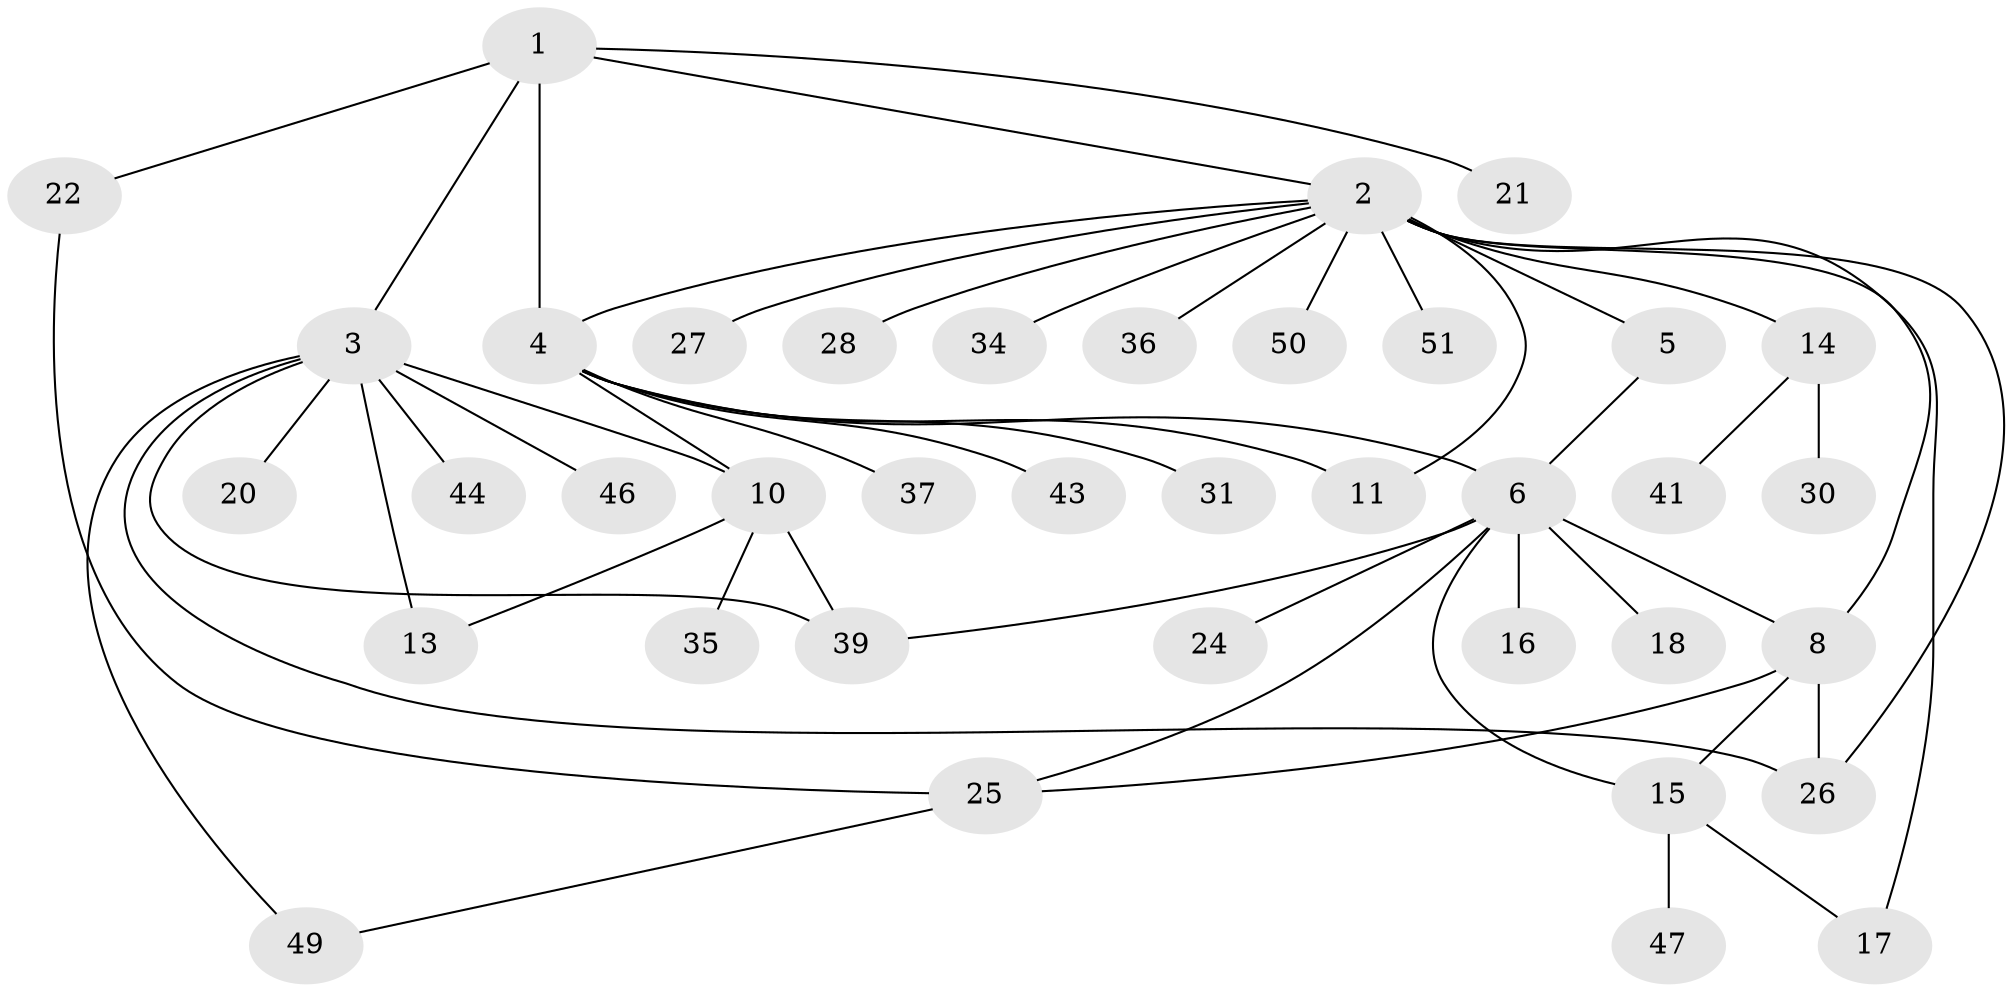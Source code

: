 // Generated by graph-tools (version 1.1) at 2025/23/03/03/25 07:23:55]
// undirected, 38 vertices, 52 edges
graph export_dot {
graph [start="1"]
  node [color=gray90,style=filled];
  1 [super="+23"];
  2 [super="+7"];
  3 [super="+38"];
  4 [super="+33"];
  5 [super="+12"];
  6 [super="+9"];
  8 [super="+45"];
  10 [super="+48"];
  11;
  13 [super="+29"];
  14 [super="+40"];
  15 [super="+19"];
  16;
  17;
  18;
  20;
  21;
  22;
  24;
  25 [super="+42"];
  26 [super="+32"];
  27;
  28;
  30;
  31;
  34;
  35;
  36;
  37;
  39;
  41;
  43;
  44;
  46 [super="+52"];
  47;
  49;
  50;
  51;
  1 -- 2;
  1 -- 3;
  1 -- 4;
  1 -- 21;
  1 -- 22;
  2 -- 5 [weight=2];
  2 -- 8;
  2 -- 11;
  2 -- 14;
  2 -- 17;
  2 -- 28;
  2 -- 34;
  2 -- 36;
  2 -- 50;
  2 -- 51;
  2 -- 27;
  2 -- 4;
  2 -- 26;
  3 -- 10;
  3 -- 20;
  3 -- 26;
  3 -- 44;
  3 -- 46;
  3 -- 49;
  3 -- 39;
  3 -- 13;
  4 -- 31;
  4 -- 43;
  4 -- 10;
  4 -- 37;
  4 -- 6;
  4 -- 11;
  5 -- 6;
  6 -- 8;
  6 -- 15;
  6 -- 16;
  6 -- 18;
  6 -- 24;
  6 -- 25;
  6 -- 39;
  8 -- 25;
  8 -- 15;
  8 -- 26;
  10 -- 13;
  10 -- 35;
  10 -- 39;
  14 -- 30;
  14 -- 41;
  15 -- 17;
  15 -- 47;
  22 -- 25;
  25 -- 49;
}
